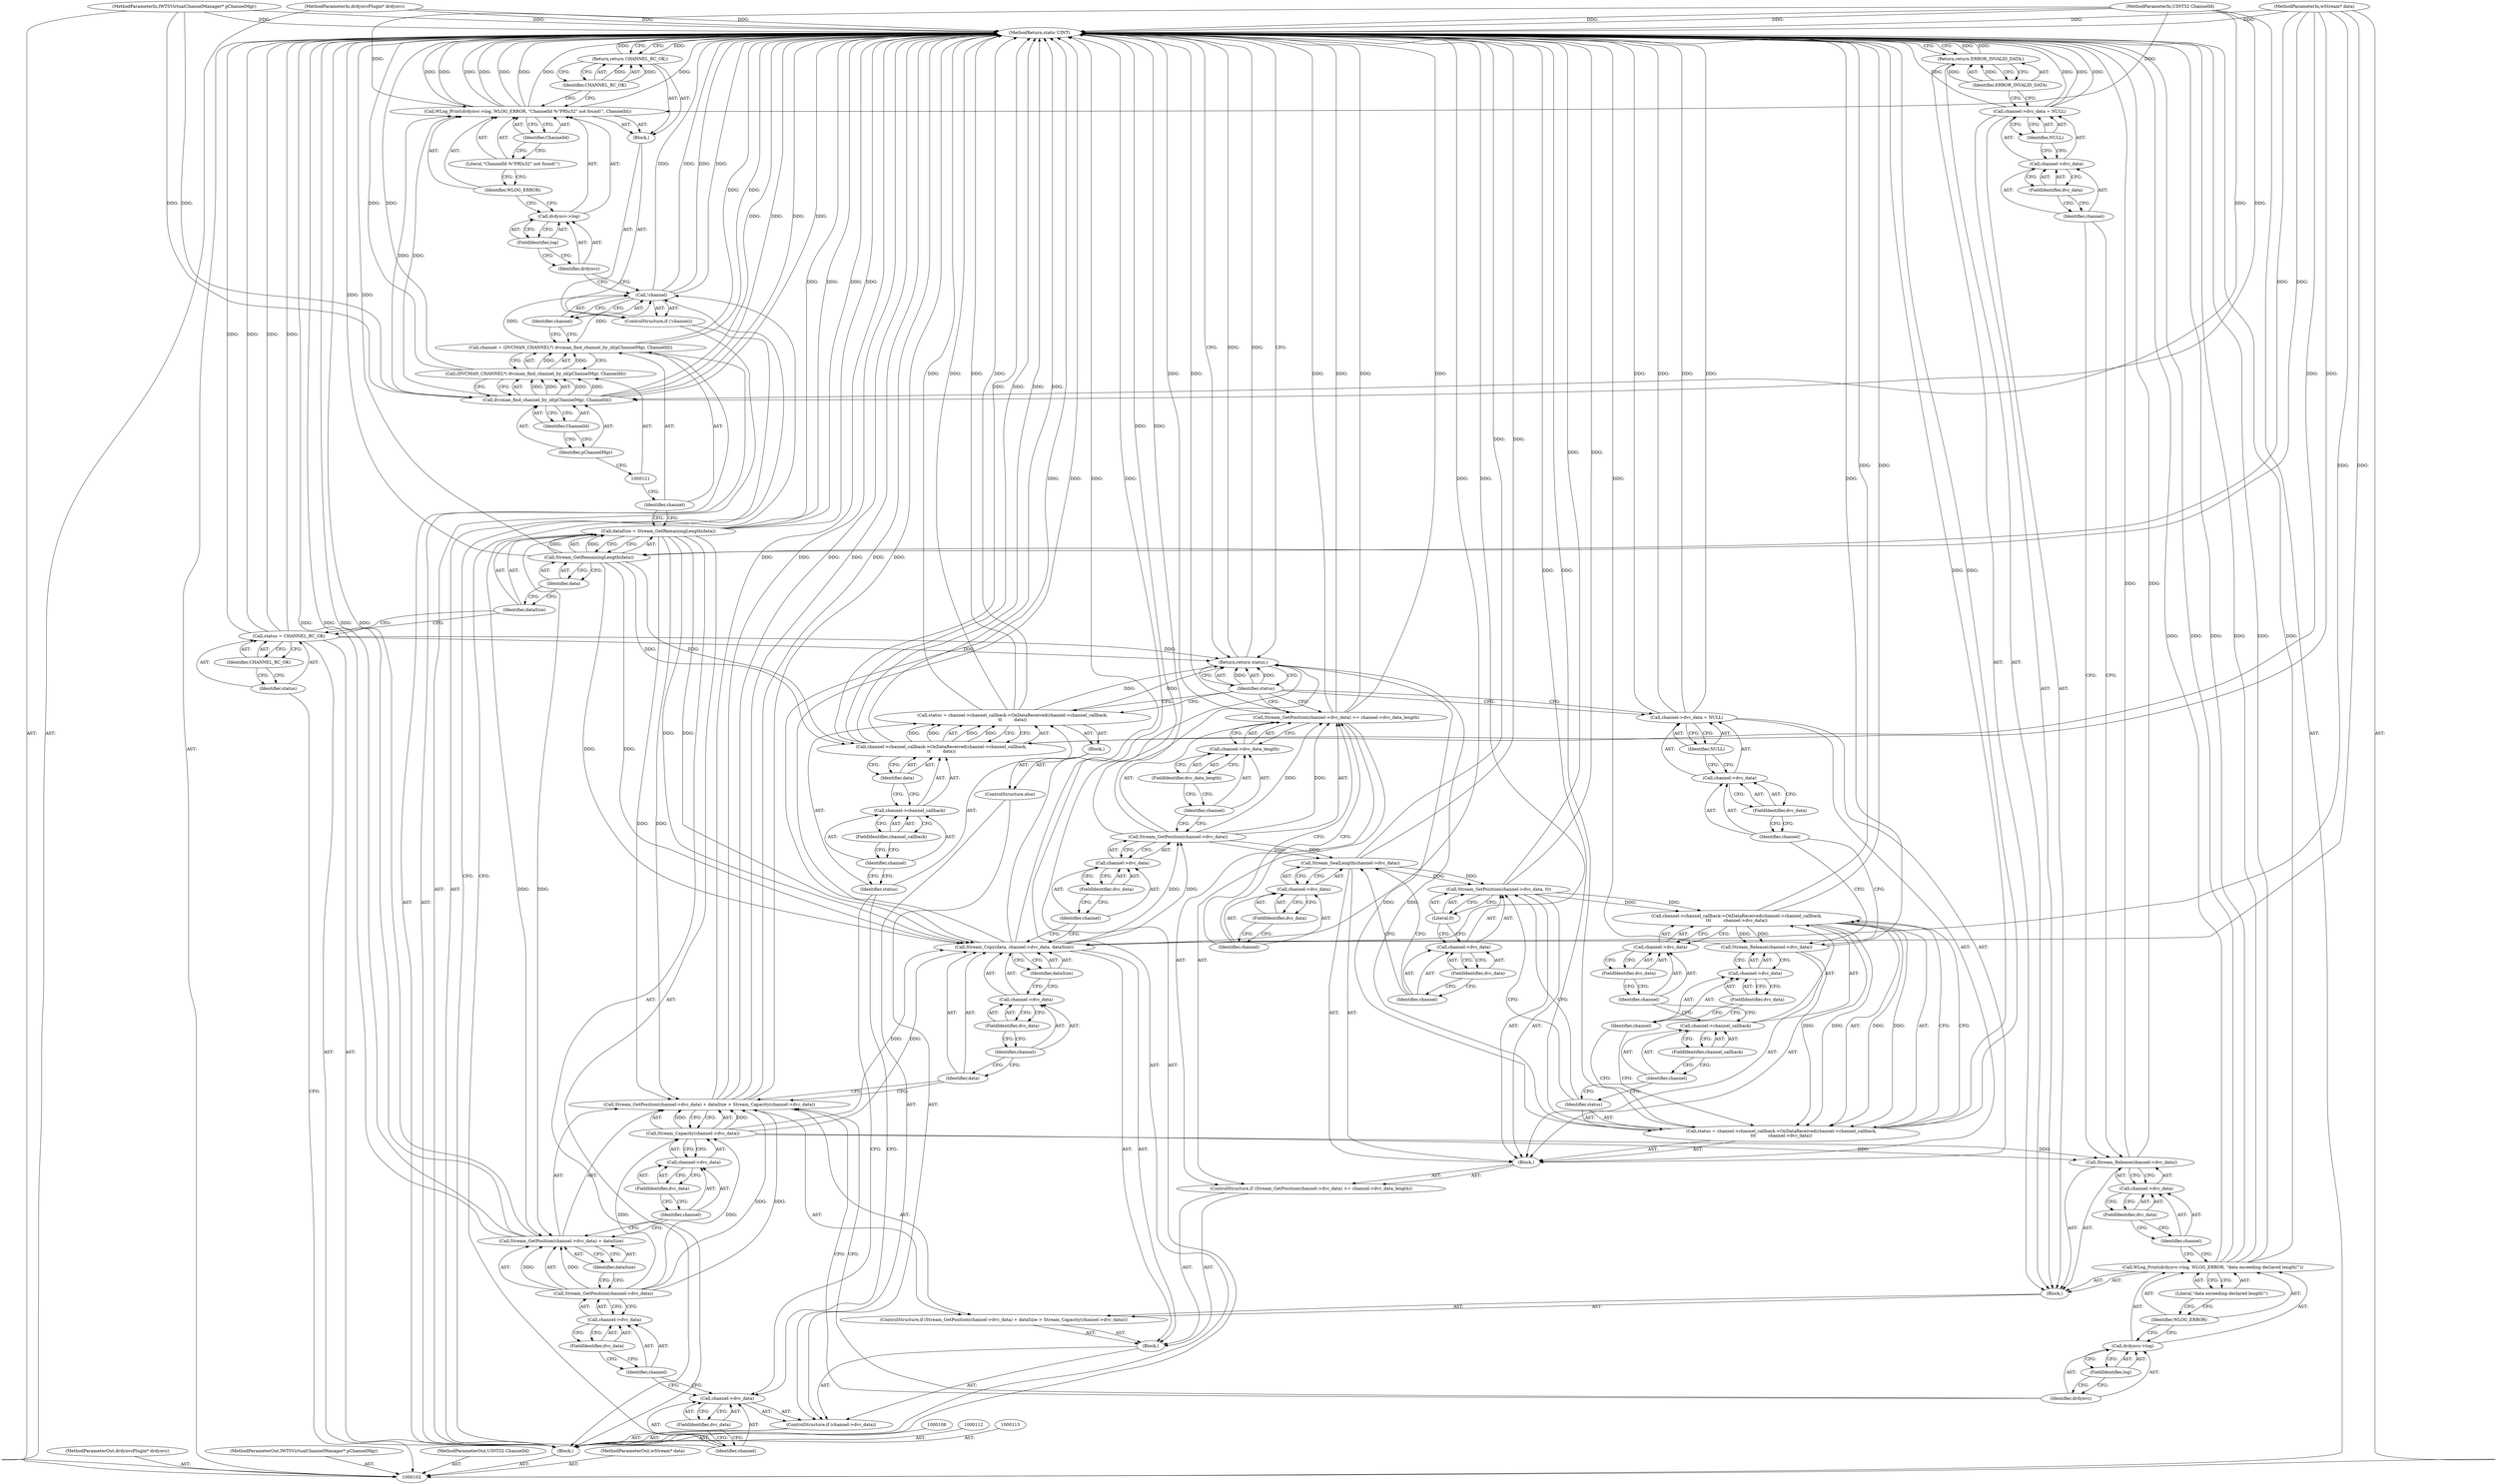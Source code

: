 digraph "0_FreeRDP_baee520e3dd9be6511c45a14c5f5e77784de1471_6" {
"1000227" [label="(MethodReturn,static UINT)"];
"1000103" [label="(MethodParameterIn,drdynvcPlugin* drdynvc)"];
"1000322" [label="(MethodParameterOut,drdynvcPlugin* drdynvc)"];
"1000125" [label="(ControlStructure,if (!channel))"];
"1000126" [label="(Call,!channel)"];
"1000127" [label="(Identifier,channel)"];
"1000128" [label="(Block,)"];
"1000130" [label="(Call,drdynvc->log)"];
"1000131" [label="(Identifier,drdynvc)"];
"1000129" [label="(Call,WLog_Print(drdynvc->log, WLOG_ERROR, \"ChannelId %\"PRIu32\" not found!\", ChannelId))"];
"1000132" [label="(FieldIdentifier,log)"];
"1000133" [label="(Identifier,WLOG_ERROR)"];
"1000134" [label="(Literal,\"ChannelId %\"PRIu32\" not found!\")"];
"1000135" [label="(Identifier,ChannelId)"];
"1000136" [label="(Return,return CHANNEL_RC_OK;)"];
"1000137" [label="(Identifier,CHANNEL_RC_OK)"];
"1000141" [label="(FieldIdentifier,dvc_data)"];
"1000138" [label="(ControlStructure,if (channel->dvc_data))"];
"1000139" [label="(Call,channel->dvc_data)"];
"1000140" [label="(Identifier,channel)"];
"1000142" [label="(Block,)"];
"1000104" [label="(MethodParameterIn,IWTSVirtualChannelManager* pChannelMgr)"];
"1000323" [label="(MethodParameterOut,IWTSVirtualChannelManager* pChannelMgr)"];
"1000143" [label="(ControlStructure,if (Stream_GetPosition(channel->dvc_data) + dataSize > Stream_Capacity(channel->dvc_data)))"];
"1000147" [label="(Call,channel->dvc_data)"];
"1000148" [label="(Identifier,channel)"];
"1000149" [label="(FieldIdentifier,dvc_data)"];
"1000150" [label="(Identifier,dataSize)"];
"1000151" [label="(Call,Stream_Capacity(channel->dvc_data))"];
"1000144" [label="(Call,Stream_GetPosition(channel->dvc_data) + dataSize > Stream_Capacity(channel->dvc_data))"];
"1000145" [label="(Call,Stream_GetPosition(channel->dvc_data) + dataSize)"];
"1000146" [label="(Call,Stream_GetPosition(channel->dvc_data))"];
"1000152" [label="(Call,channel->dvc_data)"];
"1000153" [label="(Identifier,channel)"];
"1000154" [label="(FieldIdentifier,dvc_data)"];
"1000155" [label="(Block,)"];
"1000157" [label="(Call,drdynvc->log)"];
"1000158" [label="(Identifier,drdynvc)"];
"1000159" [label="(FieldIdentifier,log)"];
"1000160" [label="(Identifier,WLOG_ERROR)"];
"1000156" [label="(Call,WLog_Print(drdynvc->log, WLOG_ERROR, \"data exceeding declared length!\"))"];
"1000161" [label="(Literal,\"data exceeding declared length!\")"];
"1000163" [label="(Call,channel->dvc_data)"];
"1000164" [label="(Identifier,channel)"];
"1000165" [label="(FieldIdentifier,dvc_data)"];
"1000162" [label="(Call,Stream_Release(channel->dvc_data))"];
"1000169" [label="(FieldIdentifier,dvc_data)"];
"1000170" [label="(Identifier,NULL)"];
"1000166" [label="(Call,channel->dvc_data = NULL)"];
"1000167" [label="(Call,channel->dvc_data)"];
"1000168" [label="(Identifier,channel)"];
"1000172" [label="(Identifier,ERROR_INVALID_DATA)"];
"1000171" [label="(Return,return ERROR_INVALID_DATA;)"];
"1000174" [label="(Identifier,data)"];
"1000173" [label="(Call,Stream_Copy(data, channel->dvc_data, dataSize))"];
"1000175" [label="(Call,channel->dvc_data)"];
"1000176" [label="(Identifier,channel)"];
"1000177" [label="(FieldIdentifier,dvc_data)"];
"1000178" [label="(Identifier,dataSize)"];
"1000105" [label="(MethodParameterIn,UINT32 ChannelId)"];
"1000324" [label="(MethodParameterOut,UINT32 ChannelId)"];
"1000106" [label="(MethodParameterIn,wStream* data)"];
"1000325" [label="(MethodParameterOut,wStream* data)"];
"1000182" [label="(Call,channel->dvc_data)"];
"1000183" [label="(Identifier,channel)"];
"1000179" [label="(ControlStructure,if (Stream_GetPosition(channel->dvc_data) >= channel->dvc_data_length))"];
"1000184" [label="(FieldIdentifier,dvc_data)"];
"1000185" [label="(Call,channel->dvc_data_length)"];
"1000186" [label="(Identifier,channel)"];
"1000187" [label="(FieldIdentifier,dvc_data_length)"];
"1000180" [label="(Call,Stream_GetPosition(channel->dvc_data) >= channel->dvc_data_length)"];
"1000181" [label="(Call,Stream_GetPosition(channel->dvc_data))"];
"1000188" [label="(Block,)"];
"1000190" [label="(Call,channel->dvc_data)"];
"1000191" [label="(Identifier,channel)"];
"1000189" [label="(Call,Stream_SealLength(channel->dvc_data))"];
"1000192" [label="(FieldIdentifier,dvc_data)"];
"1000194" [label="(Call,channel->dvc_data)"];
"1000195" [label="(Identifier,channel)"];
"1000193" [label="(Call,Stream_SetPosition(channel->dvc_data, 0))"];
"1000196" [label="(FieldIdentifier,dvc_data)"];
"1000197" [label="(Literal,0)"];
"1000200" [label="(Call,channel->channel_callback->OnDataReceived(channel->channel_callback,\n\t\t\t         channel->dvc_data))"];
"1000198" [label="(Call,status = channel->channel_callback->OnDataReceived(channel->channel_callback,\n\t\t\t         channel->dvc_data))"];
"1000199" [label="(Identifier,status)"];
"1000201" [label="(Call,channel->channel_callback)"];
"1000202" [label="(Identifier,channel)"];
"1000203" [label="(FieldIdentifier,channel_callback)"];
"1000204" [label="(Call,channel->dvc_data)"];
"1000205" [label="(Identifier,channel)"];
"1000206" [label="(FieldIdentifier,dvc_data)"];
"1000208" [label="(Call,channel->dvc_data)"];
"1000209" [label="(Identifier,channel)"];
"1000210" [label="(FieldIdentifier,dvc_data)"];
"1000207" [label="(Call,Stream_Release(channel->dvc_data))"];
"1000214" [label="(FieldIdentifier,dvc_data)"];
"1000215" [label="(Identifier,NULL)"];
"1000211" [label="(Call,channel->dvc_data = NULL)"];
"1000212" [label="(Call,channel->dvc_data)"];
"1000213" [label="(Identifier,channel)"];
"1000107" [label="(Block,)"];
"1000216" [label="(ControlStructure,else)"];
"1000217" [label="(Block,)"];
"1000220" [label="(Call,channel->channel_callback->OnDataReceived(channel->channel_callback,\n\t\t         data))"];
"1000218" [label="(Call,status = channel->channel_callback->OnDataReceived(channel->channel_callback,\n\t\t         data))"];
"1000219" [label="(Identifier,status)"];
"1000221" [label="(Call,channel->channel_callback)"];
"1000222" [label="(Identifier,channel)"];
"1000223" [label="(FieldIdentifier,channel_callback)"];
"1000224" [label="(Identifier,data)"];
"1000225" [label="(Return,return status;)"];
"1000226" [label="(Identifier,status)"];
"1000111" [label="(Identifier,CHANNEL_RC_OK)"];
"1000109" [label="(Call,status = CHANNEL_RC_OK)"];
"1000110" [label="(Identifier,status)"];
"1000116" [label="(Call,Stream_GetRemainingLength(data))"];
"1000117" [label="(Identifier,data)"];
"1000114" [label="(Call,dataSize = Stream_GetRemainingLength(data))"];
"1000115" [label="(Identifier,dataSize)"];
"1000118" [label="(Call,channel = (DVCMAN_CHANNEL*) dvcman_find_channel_by_id(pChannelMgr, ChannelId))"];
"1000119" [label="(Identifier,channel)"];
"1000120" [label="(Call,(DVCMAN_CHANNEL*) dvcman_find_channel_by_id(pChannelMgr, ChannelId))"];
"1000122" [label="(Call,dvcman_find_channel_by_id(pChannelMgr, ChannelId))"];
"1000123" [label="(Identifier,pChannelMgr)"];
"1000124" [label="(Identifier,ChannelId)"];
"1000227" -> "1000102"  [label="AST: "];
"1000227" -> "1000136"  [label="CFG: "];
"1000227" -> "1000171"  [label="CFG: "];
"1000227" -> "1000225"  [label="CFG: "];
"1000136" -> "1000227"  [label="DDG: "];
"1000180" -> "1000227"  [label="DDG: "];
"1000180" -> "1000227"  [label="DDG: "];
"1000180" -> "1000227"  [label="DDG: "];
"1000144" -> "1000227"  [label="DDG: "];
"1000144" -> "1000227"  [label="DDG: "];
"1000144" -> "1000227"  [label="DDG: "];
"1000104" -> "1000227"  [label="DDG: "];
"1000122" -> "1000227"  [label="DDG: "];
"1000122" -> "1000227"  [label="DDG: "];
"1000129" -> "1000227"  [label="DDG: "];
"1000129" -> "1000227"  [label="DDG: "];
"1000129" -> "1000227"  [label="DDG: "];
"1000129" -> "1000227"  [label="DDG: "];
"1000211" -> "1000227"  [label="DDG: "];
"1000211" -> "1000227"  [label="DDG: "];
"1000198" -> "1000227"  [label="DDG: "];
"1000198" -> "1000227"  [label="DDG: "];
"1000156" -> "1000227"  [label="DDG: "];
"1000156" -> "1000227"  [label="DDG: "];
"1000156" -> "1000227"  [label="DDG: "];
"1000181" -> "1000227"  [label="DDG: "];
"1000173" -> "1000227"  [label="DDG: "];
"1000173" -> "1000227"  [label="DDG: "];
"1000173" -> "1000227"  [label="DDG: "];
"1000116" -> "1000227"  [label="DDG: "];
"1000126" -> "1000227"  [label="DDG: "];
"1000126" -> "1000227"  [label="DDG: "];
"1000220" -> "1000227"  [label="DDG: "];
"1000220" -> "1000227"  [label="DDG: "];
"1000200" -> "1000227"  [label="DDG: "];
"1000105" -> "1000227"  [label="DDG: "];
"1000218" -> "1000227"  [label="DDG: "];
"1000218" -> "1000227"  [label="DDG: "];
"1000189" -> "1000227"  [label="DDG: "];
"1000103" -> "1000227"  [label="DDG: "];
"1000166" -> "1000227"  [label="DDG: "];
"1000166" -> "1000227"  [label="DDG: "];
"1000114" -> "1000227"  [label="DDG: "];
"1000114" -> "1000227"  [label="DDG: "];
"1000207" -> "1000227"  [label="DDG: "];
"1000193" -> "1000227"  [label="DDG: "];
"1000109" -> "1000227"  [label="DDG: "];
"1000109" -> "1000227"  [label="DDG: "];
"1000118" -> "1000227"  [label="DDG: "];
"1000120" -> "1000227"  [label="DDG: "];
"1000145" -> "1000227"  [label="DDG: "];
"1000145" -> "1000227"  [label="DDG: "];
"1000162" -> "1000227"  [label="DDG: "];
"1000106" -> "1000227"  [label="DDG: "];
"1000171" -> "1000227"  [label="DDG: "];
"1000225" -> "1000227"  [label="DDG: "];
"1000103" -> "1000102"  [label="AST: "];
"1000103" -> "1000227"  [label="DDG: "];
"1000322" -> "1000102"  [label="AST: "];
"1000125" -> "1000107"  [label="AST: "];
"1000126" -> "1000125"  [label="AST: "];
"1000128" -> "1000125"  [label="AST: "];
"1000126" -> "1000125"  [label="AST: "];
"1000126" -> "1000127"  [label="CFG: "];
"1000127" -> "1000126"  [label="AST: "];
"1000131" -> "1000126"  [label="CFG: "];
"1000140" -> "1000126"  [label="CFG: "];
"1000126" -> "1000227"  [label="DDG: "];
"1000126" -> "1000227"  [label="DDG: "];
"1000118" -> "1000126"  [label="DDG: "];
"1000127" -> "1000126"  [label="AST: "];
"1000127" -> "1000118"  [label="CFG: "];
"1000126" -> "1000127"  [label="CFG: "];
"1000128" -> "1000125"  [label="AST: "];
"1000129" -> "1000128"  [label="AST: "];
"1000136" -> "1000128"  [label="AST: "];
"1000130" -> "1000129"  [label="AST: "];
"1000130" -> "1000132"  [label="CFG: "];
"1000131" -> "1000130"  [label="AST: "];
"1000132" -> "1000130"  [label="AST: "];
"1000133" -> "1000130"  [label="CFG: "];
"1000131" -> "1000130"  [label="AST: "];
"1000131" -> "1000126"  [label="CFG: "];
"1000132" -> "1000131"  [label="CFG: "];
"1000129" -> "1000128"  [label="AST: "];
"1000129" -> "1000135"  [label="CFG: "];
"1000130" -> "1000129"  [label="AST: "];
"1000133" -> "1000129"  [label="AST: "];
"1000134" -> "1000129"  [label="AST: "];
"1000135" -> "1000129"  [label="AST: "];
"1000137" -> "1000129"  [label="CFG: "];
"1000129" -> "1000227"  [label="DDG: "];
"1000129" -> "1000227"  [label="DDG: "];
"1000129" -> "1000227"  [label="DDG: "];
"1000129" -> "1000227"  [label="DDG: "];
"1000122" -> "1000129"  [label="DDG: "];
"1000105" -> "1000129"  [label="DDG: "];
"1000132" -> "1000130"  [label="AST: "];
"1000132" -> "1000131"  [label="CFG: "];
"1000130" -> "1000132"  [label="CFG: "];
"1000133" -> "1000129"  [label="AST: "];
"1000133" -> "1000130"  [label="CFG: "];
"1000134" -> "1000133"  [label="CFG: "];
"1000134" -> "1000129"  [label="AST: "];
"1000134" -> "1000133"  [label="CFG: "];
"1000135" -> "1000134"  [label="CFG: "];
"1000135" -> "1000129"  [label="AST: "];
"1000135" -> "1000134"  [label="CFG: "];
"1000129" -> "1000135"  [label="CFG: "];
"1000136" -> "1000128"  [label="AST: "];
"1000136" -> "1000137"  [label="CFG: "];
"1000137" -> "1000136"  [label="AST: "];
"1000227" -> "1000136"  [label="CFG: "];
"1000136" -> "1000227"  [label="DDG: "];
"1000137" -> "1000136"  [label="DDG: "];
"1000137" -> "1000136"  [label="AST: "];
"1000137" -> "1000129"  [label="CFG: "];
"1000136" -> "1000137"  [label="CFG: "];
"1000137" -> "1000136"  [label="DDG: "];
"1000141" -> "1000139"  [label="AST: "];
"1000141" -> "1000140"  [label="CFG: "];
"1000139" -> "1000141"  [label="CFG: "];
"1000138" -> "1000107"  [label="AST: "];
"1000139" -> "1000138"  [label="AST: "];
"1000142" -> "1000138"  [label="AST: "];
"1000216" -> "1000138"  [label="AST: "];
"1000139" -> "1000138"  [label="AST: "];
"1000139" -> "1000141"  [label="CFG: "];
"1000140" -> "1000139"  [label="AST: "];
"1000141" -> "1000139"  [label="AST: "];
"1000148" -> "1000139"  [label="CFG: "];
"1000219" -> "1000139"  [label="CFG: "];
"1000140" -> "1000139"  [label="AST: "];
"1000140" -> "1000126"  [label="CFG: "];
"1000141" -> "1000140"  [label="CFG: "];
"1000142" -> "1000138"  [label="AST: "];
"1000143" -> "1000142"  [label="AST: "];
"1000173" -> "1000142"  [label="AST: "];
"1000179" -> "1000142"  [label="AST: "];
"1000104" -> "1000102"  [label="AST: "];
"1000104" -> "1000227"  [label="DDG: "];
"1000104" -> "1000122"  [label="DDG: "];
"1000323" -> "1000102"  [label="AST: "];
"1000143" -> "1000142"  [label="AST: "];
"1000144" -> "1000143"  [label="AST: "];
"1000155" -> "1000143"  [label="AST: "];
"1000147" -> "1000146"  [label="AST: "];
"1000147" -> "1000149"  [label="CFG: "];
"1000148" -> "1000147"  [label="AST: "];
"1000149" -> "1000147"  [label="AST: "];
"1000146" -> "1000147"  [label="CFG: "];
"1000148" -> "1000147"  [label="AST: "];
"1000148" -> "1000139"  [label="CFG: "];
"1000149" -> "1000148"  [label="CFG: "];
"1000149" -> "1000147"  [label="AST: "];
"1000149" -> "1000148"  [label="CFG: "];
"1000147" -> "1000149"  [label="CFG: "];
"1000150" -> "1000145"  [label="AST: "];
"1000150" -> "1000146"  [label="CFG: "];
"1000145" -> "1000150"  [label="CFG: "];
"1000151" -> "1000144"  [label="AST: "];
"1000151" -> "1000152"  [label="CFG: "];
"1000152" -> "1000151"  [label="AST: "];
"1000144" -> "1000151"  [label="CFG: "];
"1000151" -> "1000144"  [label="DDG: "];
"1000146" -> "1000151"  [label="DDG: "];
"1000151" -> "1000162"  [label="DDG: "];
"1000151" -> "1000173"  [label="DDG: "];
"1000144" -> "1000143"  [label="AST: "];
"1000144" -> "1000151"  [label="CFG: "];
"1000145" -> "1000144"  [label="AST: "];
"1000151" -> "1000144"  [label="AST: "];
"1000158" -> "1000144"  [label="CFG: "];
"1000174" -> "1000144"  [label="CFG: "];
"1000144" -> "1000227"  [label="DDG: "];
"1000144" -> "1000227"  [label="DDG: "];
"1000144" -> "1000227"  [label="DDG: "];
"1000146" -> "1000144"  [label="DDG: "];
"1000114" -> "1000144"  [label="DDG: "];
"1000151" -> "1000144"  [label="DDG: "];
"1000145" -> "1000144"  [label="AST: "];
"1000145" -> "1000150"  [label="CFG: "];
"1000146" -> "1000145"  [label="AST: "];
"1000150" -> "1000145"  [label="AST: "];
"1000153" -> "1000145"  [label="CFG: "];
"1000145" -> "1000227"  [label="DDG: "];
"1000145" -> "1000227"  [label="DDG: "];
"1000146" -> "1000145"  [label="DDG: "];
"1000114" -> "1000145"  [label="DDG: "];
"1000146" -> "1000145"  [label="AST: "];
"1000146" -> "1000147"  [label="CFG: "];
"1000147" -> "1000146"  [label="AST: "];
"1000150" -> "1000146"  [label="CFG: "];
"1000146" -> "1000144"  [label="DDG: "];
"1000146" -> "1000145"  [label="DDG: "];
"1000146" -> "1000151"  [label="DDG: "];
"1000152" -> "1000151"  [label="AST: "];
"1000152" -> "1000154"  [label="CFG: "];
"1000153" -> "1000152"  [label="AST: "];
"1000154" -> "1000152"  [label="AST: "];
"1000151" -> "1000152"  [label="CFG: "];
"1000153" -> "1000152"  [label="AST: "];
"1000153" -> "1000145"  [label="CFG: "];
"1000154" -> "1000153"  [label="CFG: "];
"1000154" -> "1000152"  [label="AST: "];
"1000154" -> "1000153"  [label="CFG: "];
"1000152" -> "1000154"  [label="CFG: "];
"1000155" -> "1000143"  [label="AST: "];
"1000156" -> "1000155"  [label="AST: "];
"1000162" -> "1000155"  [label="AST: "];
"1000166" -> "1000155"  [label="AST: "];
"1000171" -> "1000155"  [label="AST: "];
"1000157" -> "1000156"  [label="AST: "];
"1000157" -> "1000159"  [label="CFG: "];
"1000158" -> "1000157"  [label="AST: "];
"1000159" -> "1000157"  [label="AST: "];
"1000160" -> "1000157"  [label="CFG: "];
"1000158" -> "1000157"  [label="AST: "];
"1000158" -> "1000144"  [label="CFG: "];
"1000159" -> "1000158"  [label="CFG: "];
"1000159" -> "1000157"  [label="AST: "];
"1000159" -> "1000158"  [label="CFG: "];
"1000157" -> "1000159"  [label="CFG: "];
"1000160" -> "1000156"  [label="AST: "];
"1000160" -> "1000157"  [label="CFG: "];
"1000161" -> "1000160"  [label="CFG: "];
"1000156" -> "1000155"  [label="AST: "];
"1000156" -> "1000161"  [label="CFG: "];
"1000157" -> "1000156"  [label="AST: "];
"1000160" -> "1000156"  [label="AST: "];
"1000161" -> "1000156"  [label="AST: "];
"1000164" -> "1000156"  [label="CFG: "];
"1000156" -> "1000227"  [label="DDG: "];
"1000156" -> "1000227"  [label="DDG: "];
"1000156" -> "1000227"  [label="DDG: "];
"1000161" -> "1000156"  [label="AST: "];
"1000161" -> "1000160"  [label="CFG: "];
"1000156" -> "1000161"  [label="CFG: "];
"1000163" -> "1000162"  [label="AST: "];
"1000163" -> "1000165"  [label="CFG: "];
"1000164" -> "1000163"  [label="AST: "];
"1000165" -> "1000163"  [label="AST: "];
"1000162" -> "1000163"  [label="CFG: "];
"1000164" -> "1000163"  [label="AST: "];
"1000164" -> "1000156"  [label="CFG: "];
"1000165" -> "1000164"  [label="CFG: "];
"1000165" -> "1000163"  [label="AST: "];
"1000165" -> "1000164"  [label="CFG: "];
"1000163" -> "1000165"  [label="CFG: "];
"1000162" -> "1000155"  [label="AST: "];
"1000162" -> "1000163"  [label="CFG: "];
"1000163" -> "1000162"  [label="AST: "];
"1000168" -> "1000162"  [label="CFG: "];
"1000162" -> "1000227"  [label="DDG: "];
"1000151" -> "1000162"  [label="DDG: "];
"1000169" -> "1000167"  [label="AST: "];
"1000169" -> "1000168"  [label="CFG: "];
"1000167" -> "1000169"  [label="CFG: "];
"1000170" -> "1000166"  [label="AST: "];
"1000170" -> "1000167"  [label="CFG: "];
"1000166" -> "1000170"  [label="CFG: "];
"1000166" -> "1000155"  [label="AST: "];
"1000166" -> "1000170"  [label="CFG: "];
"1000167" -> "1000166"  [label="AST: "];
"1000170" -> "1000166"  [label="AST: "];
"1000172" -> "1000166"  [label="CFG: "];
"1000166" -> "1000227"  [label="DDG: "];
"1000166" -> "1000227"  [label="DDG: "];
"1000167" -> "1000166"  [label="AST: "];
"1000167" -> "1000169"  [label="CFG: "];
"1000168" -> "1000167"  [label="AST: "];
"1000169" -> "1000167"  [label="AST: "];
"1000170" -> "1000167"  [label="CFG: "];
"1000168" -> "1000167"  [label="AST: "];
"1000168" -> "1000162"  [label="CFG: "];
"1000169" -> "1000168"  [label="CFG: "];
"1000172" -> "1000171"  [label="AST: "];
"1000172" -> "1000166"  [label="CFG: "];
"1000171" -> "1000172"  [label="CFG: "];
"1000172" -> "1000171"  [label="DDG: "];
"1000171" -> "1000155"  [label="AST: "];
"1000171" -> "1000172"  [label="CFG: "];
"1000172" -> "1000171"  [label="AST: "];
"1000227" -> "1000171"  [label="CFG: "];
"1000171" -> "1000227"  [label="DDG: "];
"1000172" -> "1000171"  [label="DDG: "];
"1000174" -> "1000173"  [label="AST: "];
"1000174" -> "1000144"  [label="CFG: "];
"1000176" -> "1000174"  [label="CFG: "];
"1000173" -> "1000142"  [label="AST: "];
"1000173" -> "1000178"  [label="CFG: "];
"1000174" -> "1000173"  [label="AST: "];
"1000175" -> "1000173"  [label="AST: "];
"1000178" -> "1000173"  [label="AST: "];
"1000183" -> "1000173"  [label="CFG: "];
"1000173" -> "1000227"  [label="DDG: "];
"1000173" -> "1000227"  [label="DDG: "];
"1000173" -> "1000227"  [label="DDG: "];
"1000116" -> "1000173"  [label="DDG: "];
"1000106" -> "1000173"  [label="DDG: "];
"1000151" -> "1000173"  [label="DDG: "];
"1000114" -> "1000173"  [label="DDG: "];
"1000173" -> "1000181"  [label="DDG: "];
"1000175" -> "1000173"  [label="AST: "];
"1000175" -> "1000177"  [label="CFG: "];
"1000176" -> "1000175"  [label="AST: "];
"1000177" -> "1000175"  [label="AST: "];
"1000178" -> "1000175"  [label="CFG: "];
"1000176" -> "1000175"  [label="AST: "];
"1000176" -> "1000174"  [label="CFG: "];
"1000177" -> "1000176"  [label="CFG: "];
"1000177" -> "1000175"  [label="AST: "];
"1000177" -> "1000176"  [label="CFG: "];
"1000175" -> "1000177"  [label="CFG: "];
"1000178" -> "1000173"  [label="AST: "];
"1000178" -> "1000175"  [label="CFG: "];
"1000173" -> "1000178"  [label="CFG: "];
"1000105" -> "1000102"  [label="AST: "];
"1000105" -> "1000227"  [label="DDG: "];
"1000105" -> "1000122"  [label="DDG: "];
"1000105" -> "1000129"  [label="DDG: "];
"1000324" -> "1000102"  [label="AST: "];
"1000106" -> "1000102"  [label="AST: "];
"1000106" -> "1000227"  [label="DDG: "];
"1000106" -> "1000116"  [label="DDG: "];
"1000106" -> "1000173"  [label="DDG: "];
"1000106" -> "1000220"  [label="DDG: "];
"1000325" -> "1000102"  [label="AST: "];
"1000182" -> "1000181"  [label="AST: "];
"1000182" -> "1000184"  [label="CFG: "];
"1000183" -> "1000182"  [label="AST: "];
"1000184" -> "1000182"  [label="AST: "];
"1000181" -> "1000182"  [label="CFG: "];
"1000183" -> "1000182"  [label="AST: "];
"1000183" -> "1000173"  [label="CFG: "];
"1000184" -> "1000183"  [label="CFG: "];
"1000179" -> "1000142"  [label="AST: "];
"1000180" -> "1000179"  [label="AST: "];
"1000188" -> "1000179"  [label="AST: "];
"1000184" -> "1000182"  [label="AST: "];
"1000184" -> "1000183"  [label="CFG: "];
"1000182" -> "1000184"  [label="CFG: "];
"1000185" -> "1000180"  [label="AST: "];
"1000185" -> "1000187"  [label="CFG: "];
"1000186" -> "1000185"  [label="AST: "];
"1000187" -> "1000185"  [label="AST: "];
"1000180" -> "1000185"  [label="CFG: "];
"1000186" -> "1000185"  [label="AST: "];
"1000186" -> "1000181"  [label="CFG: "];
"1000187" -> "1000186"  [label="CFG: "];
"1000187" -> "1000185"  [label="AST: "];
"1000187" -> "1000186"  [label="CFG: "];
"1000185" -> "1000187"  [label="CFG: "];
"1000180" -> "1000179"  [label="AST: "];
"1000180" -> "1000185"  [label="CFG: "];
"1000181" -> "1000180"  [label="AST: "];
"1000185" -> "1000180"  [label="AST: "];
"1000191" -> "1000180"  [label="CFG: "];
"1000226" -> "1000180"  [label="CFG: "];
"1000180" -> "1000227"  [label="DDG: "];
"1000180" -> "1000227"  [label="DDG: "];
"1000180" -> "1000227"  [label="DDG: "];
"1000181" -> "1000180"  [label="DDG: "];
"1000181" -> "1000180"  [label="AST: "];
"1000181" -> "1000182"  [label="CFG: "];
"1000182" -> "1000181"  [label="AST: "];
"1000186" -> "1000181"  [label="CFG: "];
"1000181" -> "1000227"  [label="DDG: "];
"1000181" -> "1000180"  [label="DDG: "];
"1000173" -> "1000181"  [label="DDG: "];
"1000181" -> "1000189"  [label="DDG: "];
"1000188" -> "1000179"  [label="AST: "];
"1000189" -> "1000188"  [label="AST: "];
"1000193" -> "1000188"  [label="AST: "];
"1000198" -> "1000188"  [label="AST: "];
"1000207" -> "1000188"  [label="AST: "];
"1000211" -> "1000188"  [label="AST: "];
"1000190" -> "1000189"  [label="AST: "];
"1000190" -> "1000192"  [label="CFG: "];
"1000191" -> "1000190"  [label="AST: "];
"1000192" -> "1000190"  [label="AST: "];
"1000189" -> "1000190"  [label="CFG: "];
"1000191" -> "1000190"  [label="AST: "];
"1000191" -> "1000180"  [label="CFG: "];
"1000192" -> "1000191"  [label="CFG: "];
"1000189" -> "1000188"  [label="AST: "];
"1000189" -> "1000190"  [label="CFG: "];
"1000190" -> "1000189"  [label="AST: "];
"1000195" -> "1000189"  [label="CFG: "];
"1000189" -> "1000227"  [label="DDG: "];
"1000181" -> "1000189"  [label="DDG: "];
"1000189" -> "1000193"  [label="DDG: "];
"1000192" -> "1000190"  [label="AST: "];
"1000192" -> "1000191"  [label="CFG: "];
"1000190" -> "1000192"  [label="CFG: "];
"1000194" -> "1000193"  [label="AST: "];
"1000194" -> "1000196"  [label="CFG: "];
"1000195" -> "1000194"  [label="AST: "];
"1000196" -> "1000194"  [label="AST: "];
"1000197" -> "1000194"  [label="CFG: "];
"1000195" -> "1000194"  [label="AST: "];
"1000195" -> "1000189"  [label="CFG: "];
"1000196" -> "1000195"  [label="CFG: "];
"1000193" -> "1000188"  [label="AST: "];
"1000193" -> "1000197"  [label="CFG: "];
"1000194" -> "1000193"  [label="AST: "];
"1000197" -> "1000193"  [label="AST: "];
"1000199" -> "1000193"  [label="CFG: "];
"1000193" -> "1000227"  [label="DDG: "];
"1000189" -> "1000193"  [label="DDG: "];
"1000193" -> "1000200"  [label="DDG: "];
"1000196" -> "1000194"  [label="AST: "];
"1000196" -> "1000195"  [label="CFG: "];
"1000194" -> "1000196"  [label="CFG: "];
"1000197" -> "1000193"  [label="AST: "];
"1000197" -> "1000194"  [label="CFG: "];
"1000193" -> "1000197"  [label="CFG: "];
"1000200" -> "1000198"  [label="AST: "];
"1000200" -> "1000204"  [label="CFG: "];
"1000201" -> "1000200"  [label="AST: "];
"1000204" -> "1000200"  [label="AST: "];
"1000198" -> "1000200"  [label="CFG: "];
"1000200" -> "1000227"  [label="DDG: "];
"1000200" -> "1000198"  [label="DDG: "];
"1000200" -> "1000198"  [label="DDG: "];
"1000193" -> "1000200"  [label="DDG: "];
"1000200" -> "1000207"  [label="DDG: "];
"1000198" -> "1000188"  [label="AST: "];
"1000198" -> "1000200"  [label="CFG: "];
"1000199" -> "1000198"  [label="AST: "];
"1000200" -> "1000198"  [label="AST: "];
"1000209" -> "1000198"  [label="CFG: "];
"1000198" -> "1000227"  [label="DDG: "];
"1000198" -> "1000227"  [label="DDG: "];
"1000200" -> "1000198"  [label="DDG: "];
"1000200" -> "1000198"  [label="DDG: "];
"1000198" -> "1000225"  [label="DDG: "];
"1000199" -> "1000198"  [label="AST: "];
"1000199" -> "1000193"  [label="CFG: "];
"1000202" -> "1000199"  [label="CFG: "];
"1000201" -> "1000200"  [label="AST: "];
"1000201" -> "1000203"  [label="CFG: "];
"1000202" -> "1000201"  [label="AST: "];
"1000203" -> "1000201"  [label="AST: "];
"1000205" -> "1000201"  [label="CFG: "];
"1000202" -> "1000201"  [label="AST: "];
"1000202" -> "1000199"  [label="CFG: "];
"1000203" -> "1000202"  [label="CFG: "];
"1000203" -> "1000201"  [label="AST: "];
"1000203" -> "1000202"  [label="CFG: "];
"1000201" -> "1000203"  [label="CFG: "];
"1000204" -> "1000200"  [label="AST: "];
"1000204" -> "1000206"  [label="CFG: "];
"1000205" -> "1000204"  [label="AST: "];
"1000206" -> "1000204"  [label="AST: "];
"1000200" -> "1000204"  [label="CFG: "];
"1000205" -> "1000204"  [label="AST: "];
"1000205" -> "1000201"  [label="CFG: "];
"1000206" -> "1000205"  [label="CFG: "];
"1000206" -> "1000204"  [label="AST: "];
"1000206" -> "1000205"  [label="CFG: "];
"1000204" -> "1000206"  [label="CFG: "];
"1000208" -> "1000207"  [label="AST: "];
"1000208" -> "1000210"  [label="CFG: "];
"1000209" -> "1000208"  [label="AST: "];
"1000210" -> "1000208"  [label="AST: "];
"1000207" -> "1000208"  [label="CFG: "];
"1000209" -> "1000208"  [label="AST: "];
"1000209" -> "1000198"  [label="CFG: "];
"1000210" -> "1000209"  [label="CFG: "];
"1000210" -> "1000208"  [label="AST: "];
"1000210" -> "1000209"  [label="CFG: "];
"1000208" -> "1000210"  [label="CFG: "];
"1000207" -> "1000188"  [label="AST: "];
"1000207" -> "1000208"  [label="CFG: "];
"1000208" -> "1000207"  [label="AST: "];
"1000213" -> "1000207"  [label="CFG: "];
"1000207" -> "1000227"  [label="DDG: "];
"1000200" -> "1000207"  [label="DDG: "];
"1000214" -> "1000212"  [label="AST: "];
"1000214" -> "1000213"  [label="CFG: "];
"1000212" -> "1000214"  [label="CFG: "];
"1000215" -> "1000211"  [label="AST: "];
"1000215" -> "1000212"  [label="CFG: "];
"1000211" -> "1000215"  [label="CFG: "];
"1000211" -> "1000188"  [label="AST: "];
"1000211" -> "1000215"  [label="CFG: "];
"1000212" -> "1000211"  [label="AST: "];
"1000215" -> "1000211"  [label="AST: "];
"1000226" -> "1000211"  [label="CFG: "];
"1000211" -> "1000227"  [label="DDG: "];
"1000211" -> "1000227"  [label="DDG: "];
"1000212" -> "1000211"  [label="AST: "];
"1000212" -> "1000214"  [label="CFG: "];
"1000213" -> "1000212"  [label="AST: "];
"1000214" -> "1000212"  [label="AST: "];
"1000215" -> "1000212"  [label="CFG: "];
"1000213" -> "1000212"  [label="AST: "];
"1000213" -> "1000207"  [label="CFG: "];
"1000214" -> "1000213"  [label="CFG: "];
"1000107" -> "1000102"  [label="AST: "];
"1000108" -> "1000107"  [label="AST: "];
"1000109" -> "1000107"  [label="AST: "];
"1000112" -> "1000107"  [label="AST: "];
"1000113" -> "1000107"  [label="AST: "];
"1000114" -> "1000107"  [label="AST: "];
"1000118" -> "1000107"  [label="AST: "];
"1000125" -> "1000107"  [label="AST: "];
"1000138" -> "1000107"  [label="AST: "];
"1000225" -> "1000107"  [label="AST: "];
"1000216" -> "1000138"  [label="AST: "];
"1000217" -> "1000216"  [label="AST: "];
"1000217" -> "1000216"  [label="AST: "];
"1000218" -> "1000217"  [label="AST: "];
"1000220" -> "1000218"  [label="AST: "];
"1000220" -> "1000224"  [label="CFG: "];
"1000221" -> "1000220"  [label="AST: "];
"1000224" -> "1000220"  [label="AST: "];
"1000218" -> "1000220"  [label="CFG: "];
"1000220" -> "1000227"  [label="DDG: "];
"1000220" -> "1000227"  [label="DDG: "];
"1000220" -> "1000218"  [label="DDG: "];
"1000220" -> "1000218"  [label="DDG: "];
"1000116" -> "1000220"  [label="DDG: "];
"1000106" -> "1000220"  [label="DDG: "];
"1000218" -> "1000217"  [label="AST: "];
"1000218" -> "1000220"  [label="CFG: "];
"1000219" -> "1000218"  [label="AST: "];
"1000220" -> "1000218"  [label="AST: "];
"1000226" -> "1000218"  [label="CFG: "];
"1000218" -> "1000227"  [label="DDG: "];
"1000218" -> "1000227"  [label="DDG: "];
"1000220" -> "1000218"  [label="DDG: "];
"1000220" -> "1000218"  [label="DDG: "];
"1000218" -> "1000225"  [label="DDG: "];
"1000219" -> "1000218"  [label="AST: "];
"1000219" -> "1000139"  [label="CFG: "];
"1000222" -> "1000219"  [label="CFG: "];
"1000221" -> "1000220"  [label="AST: "];
"1000221" -> "1000223"  [label="CFG: "];
"1000222" -> "1000221"  [label="AST: "];
"1000223" -> "1000221"  [label="AST: "];
"1000224" -> "1000221"  [label="CFG: "];
"1000222" -> "1000221"  [label="AST: "];
"1000222" -> "1000219"  [label="CFG: "];
"1000223" -> "1000222"  [label="CFG: "];
"1000223" -> "1000221"  [label="AST: "];
"1000223" -> "1000222"  [label="CFG: "];
"1000221" -> "1000223"  [label="CFG: "];
"1000224" -> "1000220"  [label="AST: "];
"1000224" -> "1000221"  [label="CFG: "];
"1000220" -> "1000224"  [label="CFG: "];
"1000225" -> "1000107"  [label="AST: "];
"1000225" -> "1000226"  [label="CFG: "];
"1000226" -> "1000225"  [label="AST: "];
"1000227" -> "1000225"  [label="CFG: "];
"1000225" -> "1000227"  [label="DDG: "];
"1000226" -> "1000225"  [label="DDG: "];
"1000218" -> "1000225"  [label="DDG: "];
"1000198" -> "1000225"  [label="DDG: "];
"1000109" -> "1000225"  [label="DDG: "];
"1000226" -> "1000225"  [label="AST: "];
"1000226" -> "1000211"  [label="CFG: "];
"1000226" -> "1000180"  [label="CFG: "];
"1000226" -> "1000218"  [label="CFG: "];
"1000225" -> "1000226"  [label="CFG: "];
"1000226" -> "1000225"  [label="DDG: "];
"1000111" -> "1000109"  [label="AST: "];
"1000111" -> "1000110"  [label="CFG: "];
"1000109" -> "1000111"  [label="CFG: "];
"1000109" -> "1000107"  [label="AST: "];
"1000109" -> "1000111"  [label="CFG: "];
"1000110" -> "1000109"  [label="AST: "];
"1000111" -> "1000109"  [label="AST: "];
"1000115" -> "1000109"  [label="CFG: "];
"1000109" -> "1000227"  [label="DDG: "];
"1000109" -> "1000227"  [label="DDG: "];
"1000109" -> "1000225"  [label="DDG: "];
"1000110" -> "1000109"  [label="AST: "];
"1000110" -> "1000102"  [label="CFG: "];
"1000111" -> "1000110"  [label="CFG: "];
"1000116" -> "1000114"  [label="AST: "];
"1000116" -> "1000117"  [label="CFG: "];
"1000117" -> "1000116"  [label="AST: "];
"1000114" -> "1000116"  [label="CFG: "];
"1000116" -> "1000227"  [label="DDG: "];
"1000116" -> "1000114"  [label="DDG: "];
"1000106" -> "1000116"  [label="DDG: "];
"1000116" -> "1000173"  [label="DDG: "];
"1000116" -> "1000220"  [label="DDG: "];
"1000117" -> "1000116"  [label="AST: "];
"1000117" -> "1000115"  [label="CFG: "];
"1000116" -> "1000117"  [label="CFG: "];
"1000114" -> "1000107"  [label="AST: "];
"1000114" -> "1000116"  [label="CFG: "];
"1000115" -> "1000114"  [label="AST: "];
"1000116" -> "1000114"  [label="AST: "];
"1000119" -> "1000114"  [label="CFG: "];
"1000114" -> "1000227"  [label="DDG: "];
"1000114" -> "1000227"  [label="DDG: "];
"1000116" -> "1000114"  [label="DDG: "];
"1000114" -> "1000144"  [label="DDG: "];
"1000114" -> "1000145"  [label="DDG: "];
"1000114" -> "1000173"  [label="DDG: "];
"1000115" -> "1000114"  [label="AST: "];
"1000115" -> "1000109"  [label="CFG: "];
"1000117" -> "1000115"  [label="CFG: "];
"1000118" -> "1000107"  [label="AST: "];
"1000118" -> "1000120"  [label="CFG: "];
"1000119" -> "1000118"  [label="AST: "];
"1000120" -> "1000118"  [label="AST: "];
"1000127" -> "1000118"  [label="CFG: "];
"1000118" -> "1000227"  [label="DDG: "];
"1000120" -> "1000118"  [label="DDG: "];
"1000118" -> "1000126"  [label="DDG: "];
"1000119" -> "1000118"  [label="AST: "];
"1000119" -> "1000114"  [label="CFG: "];
"1000121" -> "1000119"  [label="CFG: "];
"1000120" -> "1000118"  [label="AST: "];
"1000120" -> "1000122"  [label="CFG: "];
"1000121" -> "1000120"  [label="AST: "];
"1000122" -> "1000120"  [label="AST: "];
"1000118" -> "1000120"  [label="CFG: "];
"1000120" -> "1000227"  [label="DDG: "];
"1000120" -> "1000118"  [label="DDG: "];
"1000122" -> "1000120"  [label="DDG: "];
"1000122" -> "1000120"  [label="DDG: "];
"1000122" -> "1000120"  [label="AST: "];
"1000122" -> "1000124"  [label="CFG: "];
"1000123" -> "1000122"  [label="AST: "];
"1000124" -> "1000122"  [label="AST: "];
"1000120" -> "1000122"  [label="CFG: "];
"1000122" -> "1000227"  [label="DDG: "];
"1000122" -> "1000227"  [label="DDG: "];
"1000122" -> "1000120"  [label="DDG: "];
"1000122" -> "1000120"  [label="DDG: "];
"1000104" -> "1000122"  [label="DDG: "];
"1000105" -> "1000122"  [label="DDG: "];
"1000122" -> "1000129"  [label="DDG: "];
"1000123" -> "1000122"  [label="AST: "];
"1000123" -> "1000121"  [label="CFG: "];
"1000124" -> "1000123"  [label="CFG: "];
"1000124" -> "1000122"  [label="AST: "];
"1000124" -> "1000123"  [label="CFG: "];
"1000122" -> "1000124"  [label="CFG: "];
}
